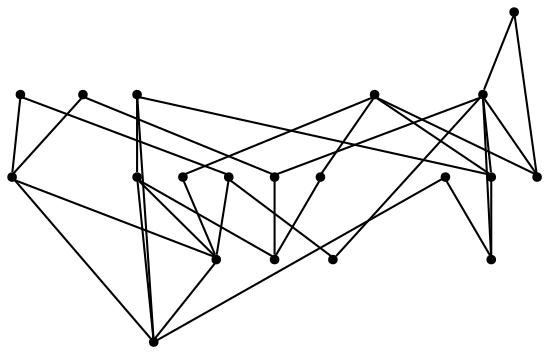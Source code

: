 strict graph {
    splines="line";
    node [margin=0 shape=point style=filled];

    0 [label="n0"]
    1 [label="n1"]
    2 [label="n2"]
    3 [label="n3"]
    4 [label="n4"]
    5 [label="n5"]
    6 [label="n6"]
    7 [label="n7"]
    8 [label="n8"]
    9 [label="n9"]
    10 [label="n10"]
    11 [label="n11"]
    12 [label="n12"]
    13 [label="n13"]
    14 [label="n14"]
    15 [label="n15"]
    16 [label="n16"]
    17 [label="n17"]
    18 [label="n18"]
    19 [label="n19"]

    0 -- 9
    0 -- 13
    0 -- 15
    0 -- 17
    1 -- 8
    1 -- 17
    2 -- 11
    2 -- 7
    3 -- 6
    3 -- 9
    3 -- 18
    4 -- 7
    4 -- 5
    5 -- 16
    5 -- 19
    6 -- 14
    6 -- 16
    6 -- 18
    7 -- 16
    7 -- 18
    8 -- 9
    8 -- 11
    8 -- 12
    8 -- 17
    8 -- 19
    9 -- 12
    10 -- 12
    10 -- 18
    11 -- 14
    13 -- 14
    15 -- 16
    16 -- 18
}
